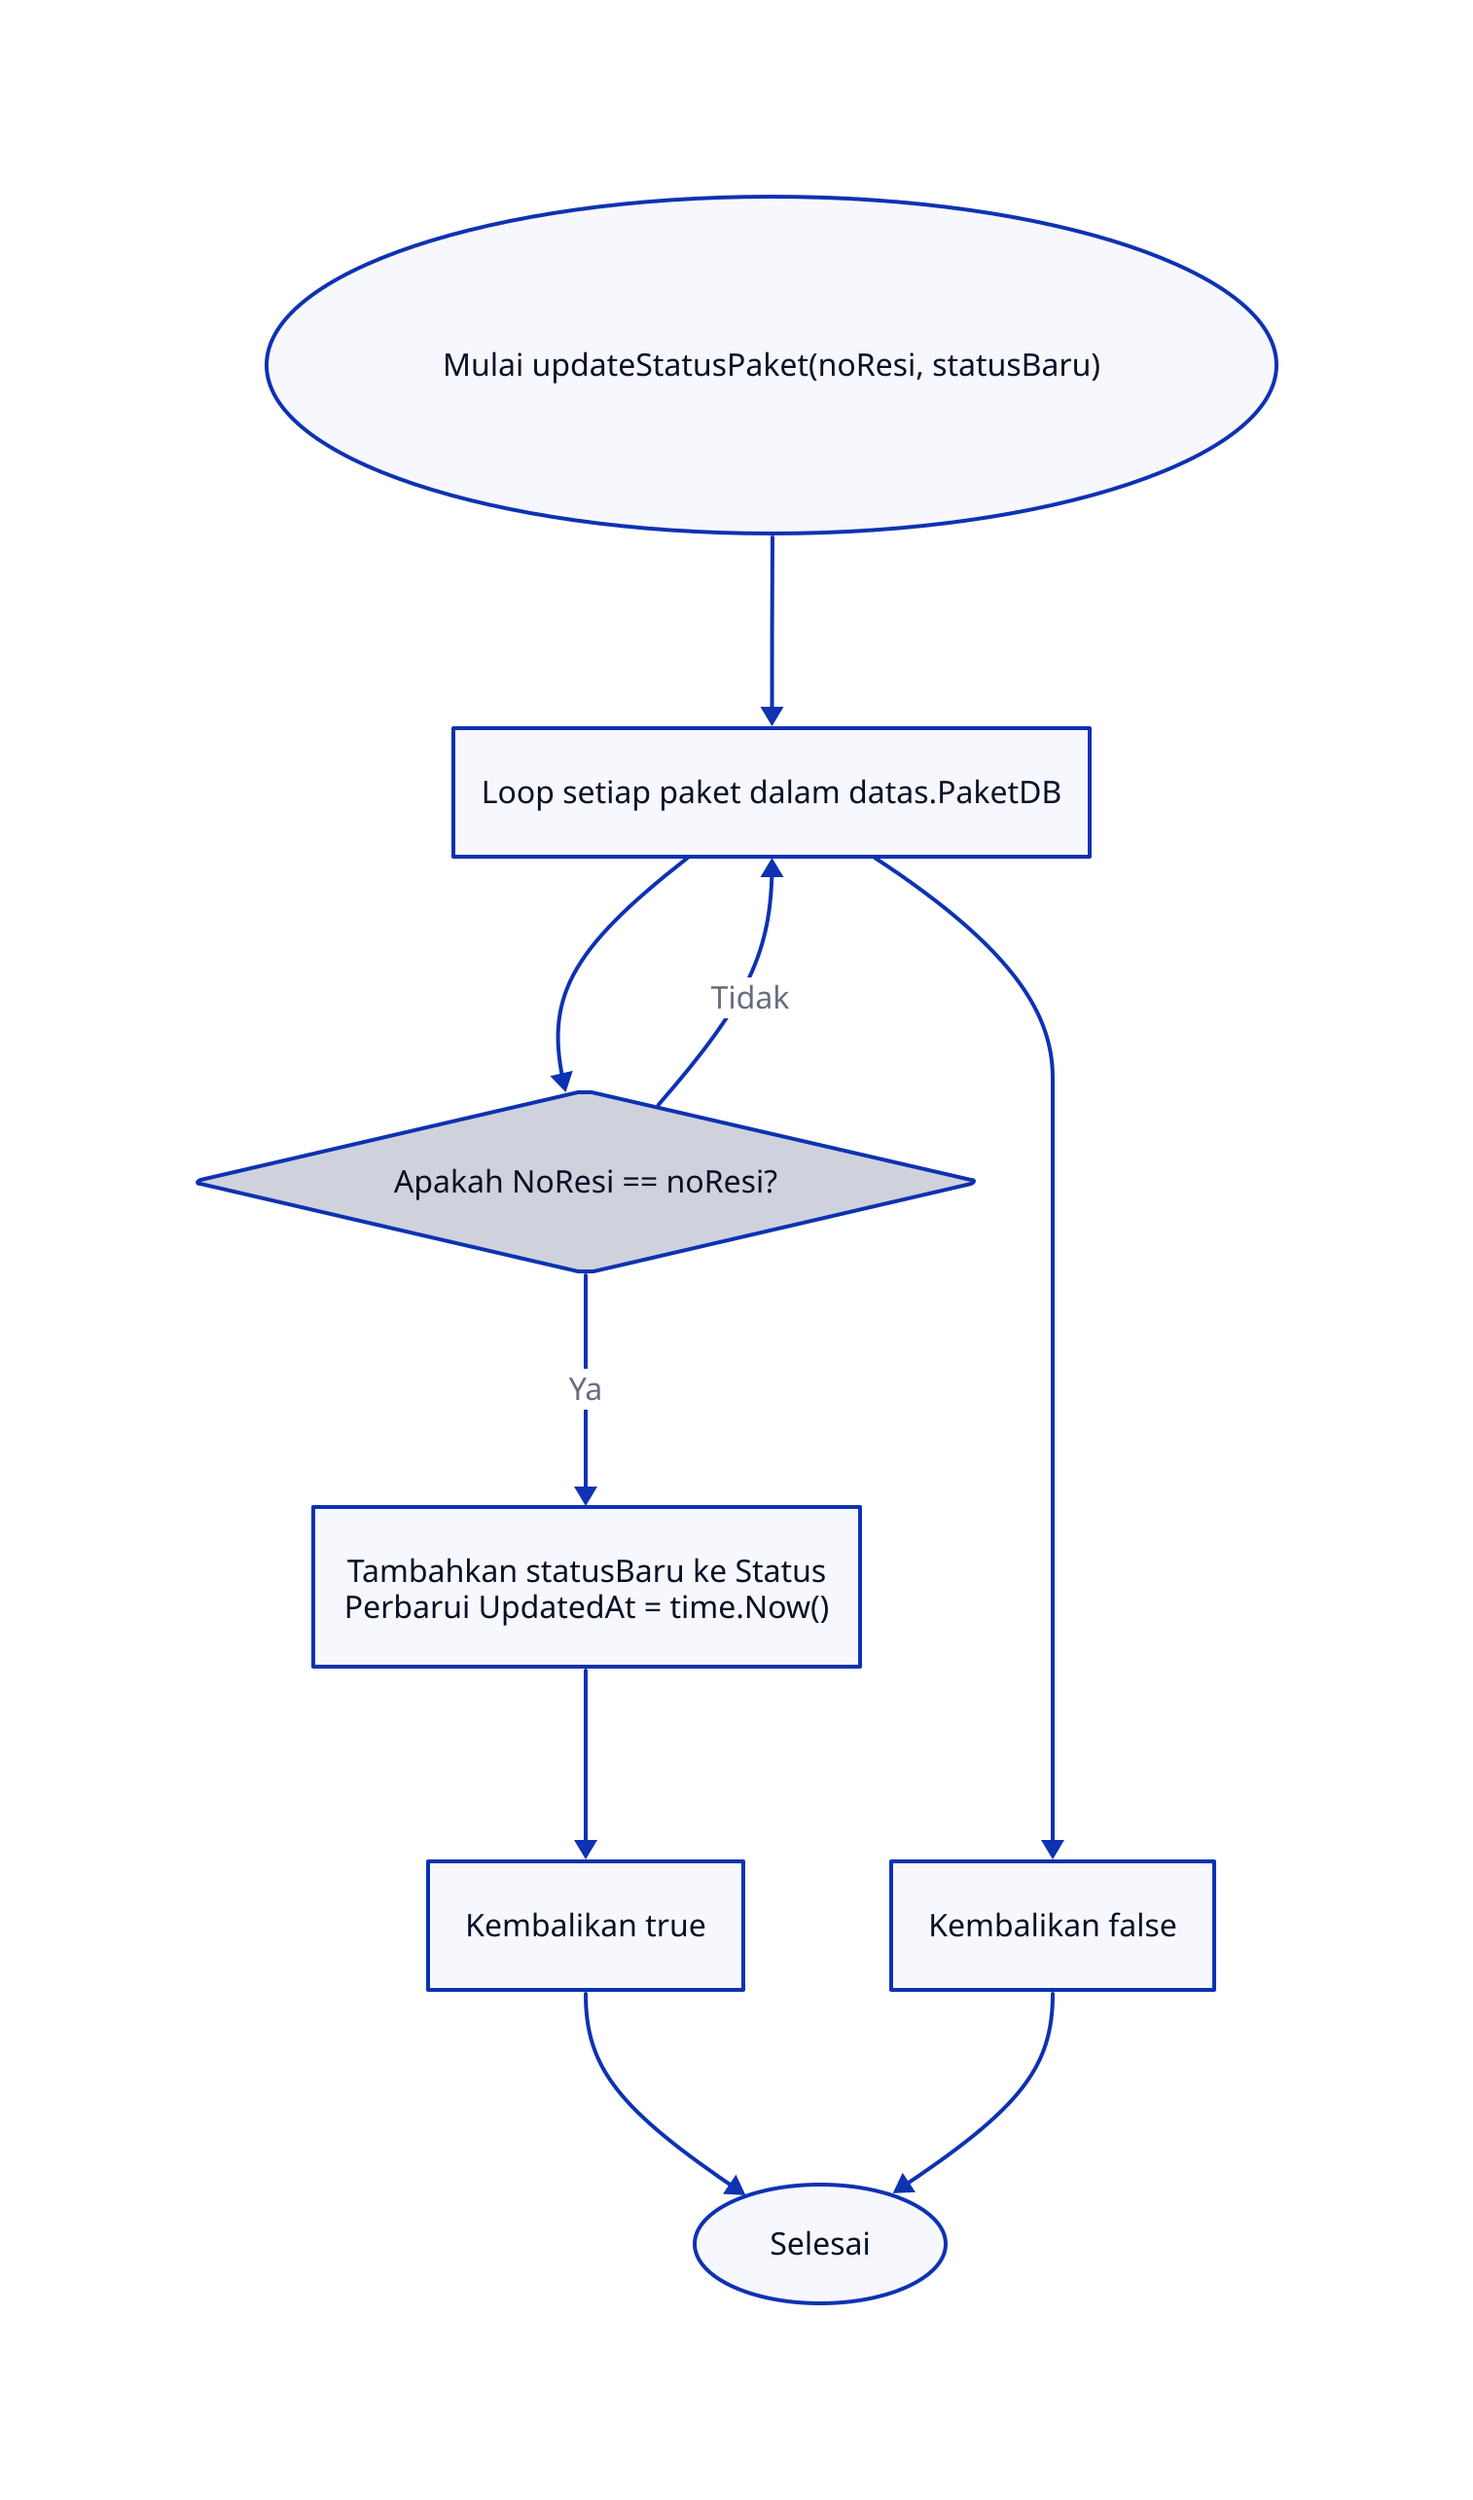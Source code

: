 direction: down

start: "Mulai updateStatusPaket(noResi, statusBaru)" {
  shape: oval
}

loop: "Loop setiap paket dalam datas.PaketDB" {
  shape: rectangle
}

checkResi: "Apakah NoResi == noResi?" {
  shape: diamond
}

updateStatus: "Tambahkan statusBaru ke Status\nPerbarui UpdatedAt = time.Now()" {
  shape: rectangle
}

returnTrue: "Kembalikan true" {
  shape: rectangle
}

returnFalse: "Kembalikan false" {
  shape: rectangle
}

end: "Selesai" {
  shape: oval
}

start -> loop -> checkResi
checkResi -> updateStatus: Ya
updateStatus -> returnTrue -> end
checkResi -> loop: Tidak
loop -> returnFalse
returnFalse -> end
